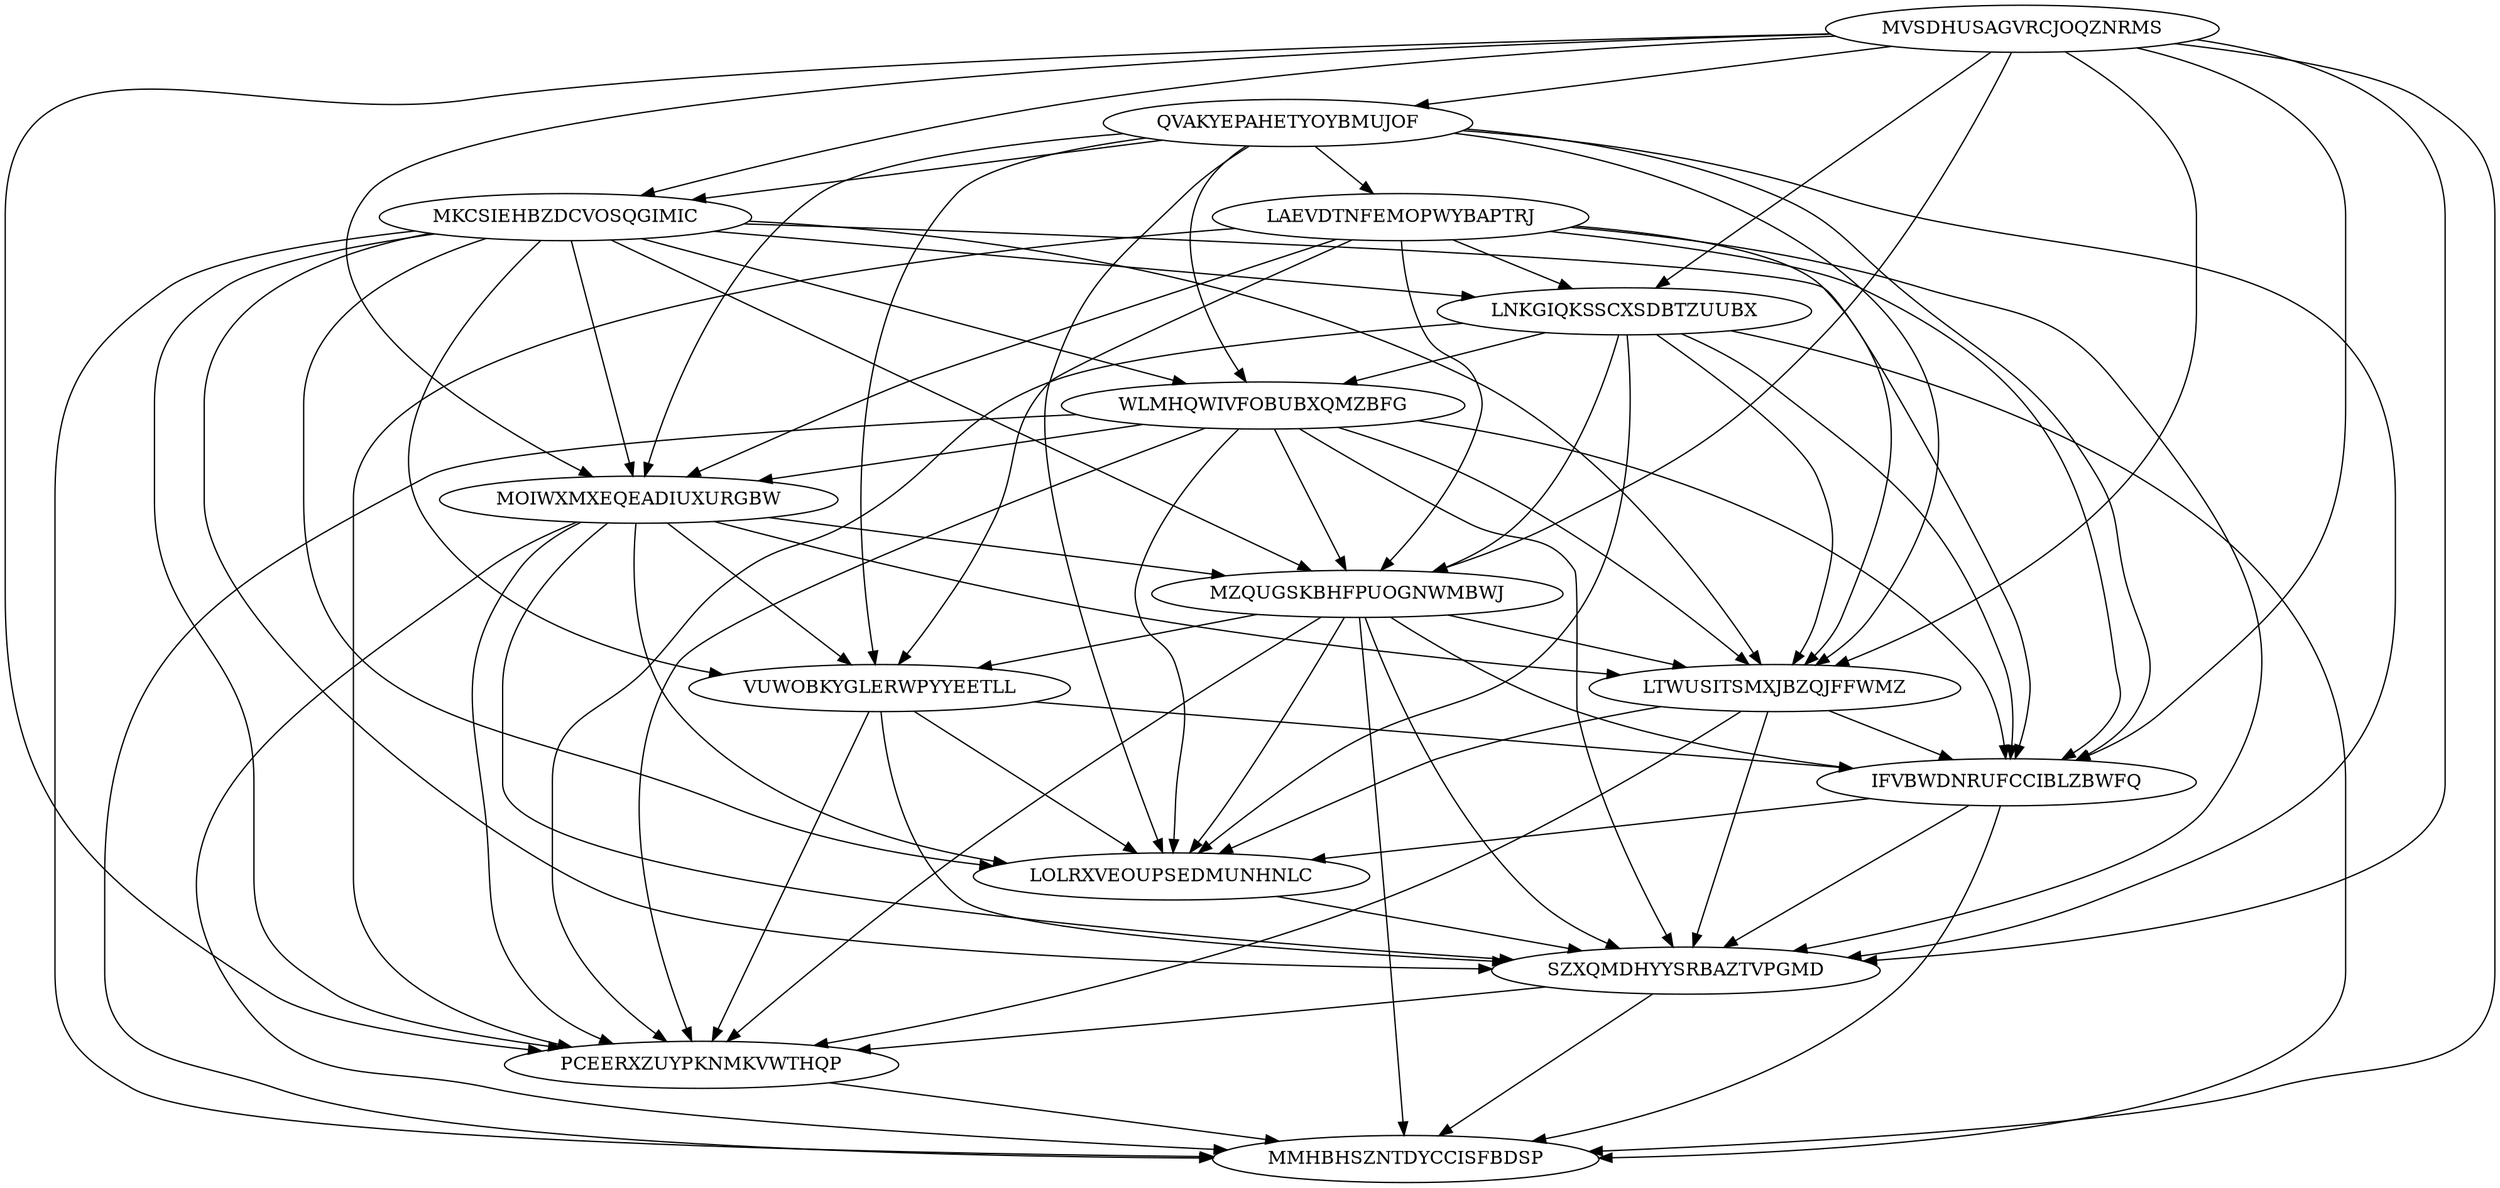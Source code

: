 digraph N15M82 {
	MVSDHUSAGVRCJOQZNRMS	[Weight=12];
	QVAKYEPAHETYOYBMUJOF	[Weight=10];
	LAEVDTNFEMOPWYBAPTRJ	[Weight=15];
	MKCSIEHBZDCVOSQGIMIC	[Weight=12];
	LNKGIQKSSCXSDBTZUUBX	[Weight=19];
	WLMHQWIVFOBUBXQMZBFG	[Weight=19];
	MOIWXMXEQEADIUXURGBW	[Weight=13];
	MZQUGSKBHFPUOGNWMBWJ	[Weight=12];
	LTWUSITSMXJBZQJFFWMZ	[Weight=11];
	VUWOBKYGLERWPYYEETLL	[Weight=17];
	IFVBWDNRUFCCIBLZBWFQ	[Weight=15];
	LOLRXVEOUPSEDMUNHNLC	[Weight=17];
	SZXQMDHYYSRBAZTVPGMD	[Weight=12];
	PCEERXZUYPKNMKVWTHQP	[Weight=19];
	MMHBHSZNTDYCCISFBDSP	[Weight=11];
	QVAKYEPAHETYOYBMUJOF -> MOIWXMXEQEADIUXURGBW [Weight=12];
	SZXQMDHYYSRBAZTVPGMD -> PCEERXZUYPKNMKVWTHQP [Weight=15];
	LNKGIQKSSCXSDBTZUUBX -> WLMHQWIVFOBUBXQMZBFG [Weight=20];
	MKCSIEHBZDCVOSQGIMIC -> IFVBWDNRUFCCIBLZBWFQ [Weight=11];
	MVSDHUSAGVRCJOQZNRMS -> LNKGIQKSSCXSDBTZUUBX [Weight=13];
	MOIWXMXEQEADIUXURGBW -> VUWOBKYGLERWPYYEETLL [Weight=17];
	PCEERXZUYPKNMKVWTHQP -> MMHBHSZNTDYCCISFBDSP [Weight=16];
	LNKGIQKSSCXSDBTZUUBX -> LTWUSITSMXJBZQJFFWMZ [Weight=11];
	MKCSIEHBZDCVOSQGIMIC -> MMHBHSZNTDYCCISFBDSP [Weight=17];
	MZQUGSKBHFPUOGNWMBWJ -> LOLRXVEOUPSEDMUNHNLC [Weight=19];
	VUWOBKYGLERWPYYEETLL -> SZXQMDHYYSRBAZTVPGMD [Weight=20];
	IFVBWDNRUFCCIBLZBWFQ -> SZXQMDHYYSRBAZTVPGMD [Weight=12];
	LAEVDTNFEMOPWYBAPTRJ -> LNKGIQKSSCXSDBTZUUBX [Weight=10];
	SZXQMDHYYSRBAZTVPGMD -> MMHBHSZNTDYCCISFBDSP [Weight=11];
	MVSDHUSAGVRCJOQZNRMS -> IFVBWDNRUFCCIBLZBWFQ [Weight=17];
	VUWOBKYGLERWPYYEETLL -> IFVBWDNRUFCCIBLZBWFQ [Weight=16];
	LAEVDTNFEMOPWYBAPTRJ -> MOIWXMXEQEADIUXURGBW [Weight=18];
	QVAKYEPAHETYOYBMUJOF -> LAEVDTNFEMOPWYBAPTRJ [Weight=14];
	WLMHQWIVFOBUBXQMZBFG -> SZXQMDHYYSRBAZTVPGMD [Weight=13];
	MKCSIEHBZDCVOSQGIMIC -> MZQUGSKBHFPUOGNWMBWJ [Weight=11];
	LAEVDTNFEMOPWYBAPTRJ -> LTWUSITSMXJBZQJFFWMZ [Weight=14];
	QVAKYEPAHETYOYBMUJOF -> SZXQMDHYYSRBAZTVPGMD [Weight=18];
	MKCSIEHBZDCVOSQGIMIC -> SZXQMDHYYSRBAZTVPGMD [Weight=14];
	QVAKYEPAHETYOYBMUJOF -> WLMHQWIVFOBUBXQMZBFG [Weight=16];
	QVAKYEPAHETYOYBMUJOF -> MKCSIEHBZDCVOSQGIMIC [Weight=20];
	MKCSIEHBZDCVOSQGIMIC -> VUWOBKYGLERWPYYEETLL [Weight=17];
	LAEVDTNFEMOPWYBAPTRJ -> PCEERXZUYPKNMKVWTHQP [Weight=12];
	MZQUGSKBHFPUOGNWMBWJ -> VUWOBKYGLERWPYYEETLL [Weight=11];
	MKCSIEHBZDCVOSQGIMIC -> PCEERXZUYPKNMKVWTHQP [Weight=17];
	MZQUGSKBHFPUOGNWMBWJ -> IFVBWDNRUFCCIBLZBWFQ [Weight=11];
	LTWUSITSMXJBZQJFFWMZ -> LOLRXVEOUPSEDMUNHNLC [Weight=11];
	MKCSIEHBZDCVOSQGIMIC -> LTWUSITSMXJBZQJFFWMZ [Weight=10];
	LNKGIQKSSCXSDBTZUUBX -> LOLRXVEOUPSEDMUNHNLC [Weight=14];
	MOIWXMXEQEADIUXURGBW -> PCEERXZUYPKNMKVWTHQP [Weight=10];
	MZQUGSKBHFPUOGNWMBWJ -> LTWUSITSMXJBZQJFFWMZ [Weight=12];
	IFVBWDNRUFCCIBLZBWFQ -> LOLRXVEOUPSEDMUNHNLC [Weight=16];
	MVSDHUSAGVRCJOQZNRMS -> PCEERXZUYPKNMKVWTHQP [Weight=15];
	LAEVDTNFEMOPWYBAPTRJ -> VUWOBKYGLERWPYYEETLL [Weight=11];
	LNKGIQKSSCXSDBTZUUBX -> PCEERXZUYPKNMKVWTHQP [Weight=17];
	QVAKYEPAHETYOYBMUJOF -> LOLRXVEOUPSEDMUNHNLC [Weight=18];
	MVSDHUSAGVRCJOQZNRMS -> MZQUGSKBHFPUOGNWMBWJ [Weight=13];
	MKCSIEHBZDCVOSQGIMIC -> WLMHQWIVFOBUBXQMZBFG [Weight=19];
	MVSDHUSAGVRCJOQZNRMS -> MOIWXMXEQEADIUXURGBW [Weight=10];
	MZQUGSKBHFPUOGNWMBWJ -> MMHBHSZNTDYCCISFBDSP [Weight=11];
	MOIWXMXEQEADIUXURGBW -> MMHBHSZNTDYCCISFBDSP [Weight=20];
	MOIWXMXEQEADIUXURGBW -> MZQUGSKBHFPUOGNWMBWJ [Weight=16];
	LOLRXVEOUPSEDMUNHNLC -> SZXQMDHYYSRBAZTVPGMD [Weight=18];
	MOIWXMXEQEADIUXURGBW -> LTWUSITSMXJBZQJFFWMZ [Weight=11];
	VUWOBKYGLERWPYYEETLL -> PCEERXZUYPKNMKVWTHQP [Weight=18];
	MZQUGSKBHFPUOGNWMBWJ -> PCEERXZUYPKNMKVWTHQP [Weight=19];
	MZQUGSKBHFPUOGNWMBWJ -> SZXQMDHYYSRBAZTVPGMD [Weight=12];
	MVSDHUSAGVRCJOQZNRMS -> MKCSIEHBZDCVOSQGIMIC [Weight=13];
	WLMHQWIVFOBUBXQMZBFG -> IFVBWDNRUFCCIBLZBWFQ [Weight=11];
	VUWOBKYGLERWPYYEETLL -> LOLRXVEOUPSEDMUNHNLC [Weight=12];
	LNKGIQKSSCXSDBTZUUBX -> MZQUGSKBHFPUOGNWMBWJ [Weight=18];
	LAEVDTNFEMOPWYBAPTRJ -> SZXQMDHYYSRBAZTVPGMD [Weight=13];
	WLMHQWIVFOBUBXQMZBFG -> LTWUSITSMXJBZQJFFWMZ [Weight=16];
	LAEVDTNFEMOPWYBAPTRJ -> MZQUGSKBHFPUOGNWMBWJ [Weight=13];
	LTWUSITSMXJBZQJFFWMZ -> SZXQMDHYYSRBAZTVPGMD [Weight=13];
	IFVBWDNRUFCCIBLZBWFQ -> MMHBHSZNTDYCCISFBDSP [Weight=18];
	MKCSIEHBZDCVOSQGIMIC -> LNKGIQKSSCXSDBTZUUBX [Weight=20];
	LTWUSITSMXJBZQJFFWMZ -> PCEERXZUYPKNMKVWTHQP [Weight=19];
	MVSDHUSAGVRCJOQZNRMS -> LTWUSITSMXJBZQJFFWMZ [Weight=13];
	MVSDHUSAGVRCJOQZNRMS -> MMHBHSZNTDYCCISFBDSP [Weight=15];
	LNKGIQKSSCXSDBTZUUBX -> IFVBWDNRUFCCIBLZBWFQ [Weight=19];
	MOIWXMXEQEADIUXURGBW -> LOLRXVEOUPSEDMUNHNLC [Weight=17];
	LTWUSITSMXJBZQJFFWMZ -> IFVBWDNRUFCCIBLZBWFQ [Weight=18];
	MVSDHUSAGVRCJOQZNRMS -> QVAKYEPAHETYOYBMUJOF [Weight=10];
	MVSDHUSAGVRCJOQZNRMS -> SZXQMDHYYSRBAZTVPGMD [Weight=17];
	MKCSIEHBZDCVOSQGIMIC -> LOLRXVEOUPSEDMUNHNLC [Weight=12];
	MKCSIEHBZDCVOSQGIMIC -> MOIWXMXEQEADIUXURGBW [Weight=17];
	WLMHQWIVFOBUBXQMZBFG -> MZQUGSKBHFPUOGNWMBWJ [Weight=10];
	MOIWXMXEQEADIUXURGBW -> SZXQMDHYYSRBAZTVPGMD [Weight=11];
	QVAKYEPAHETYOYBMUJOF -> IFVBWDNRUFCCIBLZBWFQ [Weight=11];
	QVAKYEPAHETYOYBMUJOF -> VUWOBKYGLERWPYYEETLL [Weight=12];
	WLMHQWIVFOBUBXQMZBFG -> MMHBHSZNTDYCCISFBDSP [Weight=18];
	LNKGIQKSSCXSDBTZUUBX -> MMHBHSZNTDYCCISFBDSP [Weight=14];
	LAEVDTNFEMOPWYBAPTRJ -> IFVBWDNRUFCCIBLZBWFQ [Weight=19];
	QVAKYEPAHETYOYBMUJOF -> LTWUSITSMXJBZQJFFWMZ [Weight=16];
	WLMHQWIVFOBUBXQMZBFG -> PCEERXZUYPKNMKVWTHQP [Weight=17];
	WLMHQWIVFOBUBXQMZBFG -> LOLRXVEOUPSEDMUNHNLC [Weight=13];
	WLMHQWIVFOBUBXQMZBFG -> MOIWXMXEQEADIUXURGBW [Weight=10];
}
